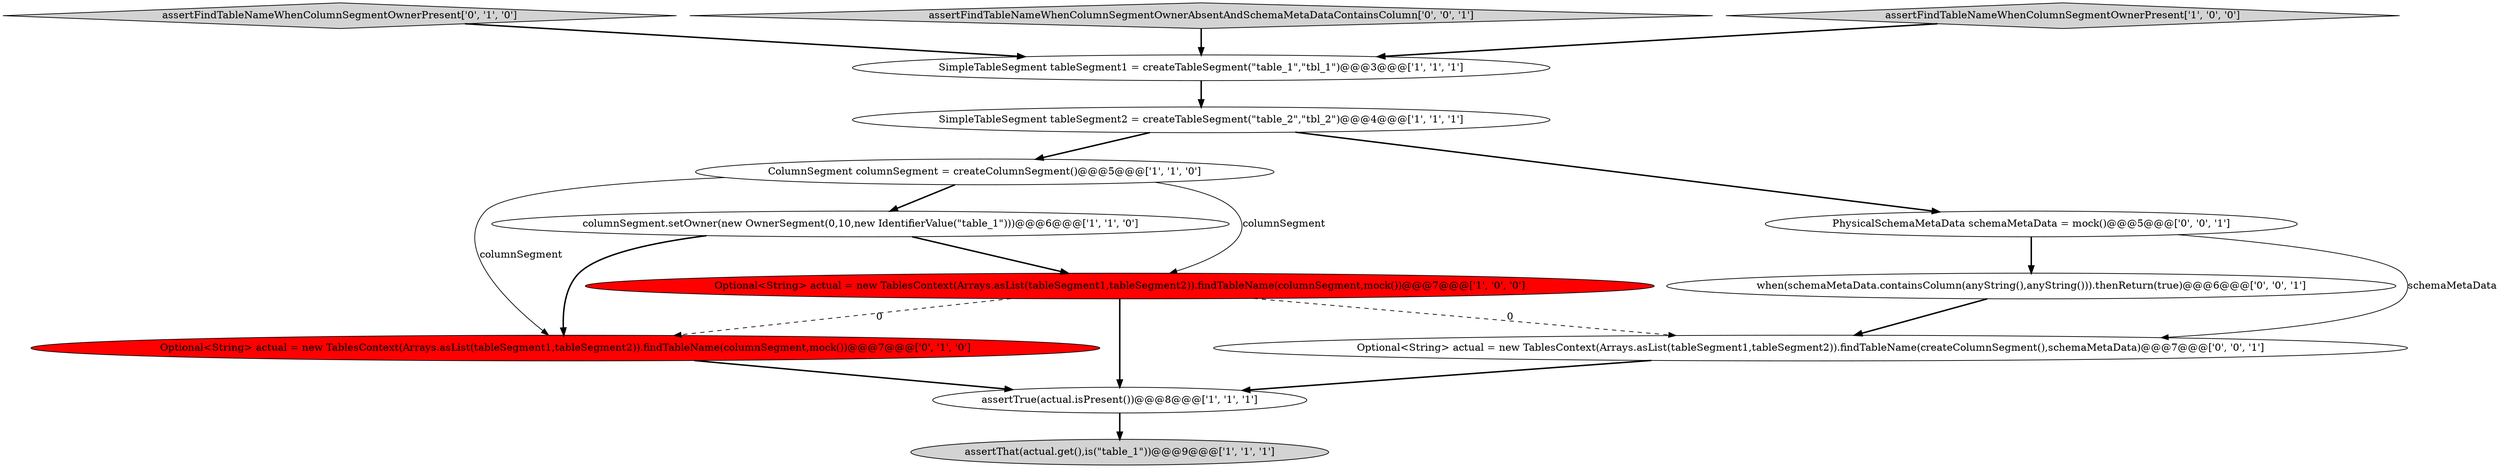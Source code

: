 digraph {
7 [style = filled, label = "SimpleTableSegment tableSegment1 = createTableSegment(\"table_1\",\"tbl_1\")@@@3@@@['1', '1', '1']", fillcolor = white, shape = ellipse image = "AAA0AAABBB1BBB"];
3 [style = filled, label = "ColumnSegment columnSegment = createColumnSegment()@@@5@@@['1', '1', '0']", fillcolor = white, shape = ellipse image = "AAA0AAABBB1BBB"];
1 [style = filled, label = "SimpleTableSegment tableSegment2 = createTableSegment(\"table_2\",\"tbl_2\")@@@4@@@['1', '1', '1']", fillcolor = white, shape = ellipse image = "AAA0AAABBB1BBB"];
9 [style = filled, label = "assertFindTableNameWhenColumnSegmentOwnerPresent['0', '1', '0']", fillcolor = lightgray, shape = diamond image = "AAA0AAABBB2BBB"];
6 [style = filled, label = "assertTrue(actual.isPresent())@@@8@@@['1', '1', '1']", fillcolor = white, shape = ellipse image = "AAA0AAABBB1BBB"];
0 [style = filled, label = "assertThat(actual.get(),is(\"table_1\"))@@@9@@@['1', '1', '1']", fillcolor = lightgray, shape = ellipse image = "AAA0AAABBB1BBB"];
8 [style = filled, label = "Optional<String> actual = new TablesContext(Arrays.asList(tableSegment1,tableSegment2)).findTableName(columnSegment,mock())@@@7@@@['0', '1', '0']", fillcolor = red, shape = ellipse image = "AAA1AAABBB2BBB"];
11 [style = filled, label = "when(schemaMetaData.containsColumn(anyString(),anyString())).thenReturn(true)@@@6@@@['0', '0', '1']", fillcolor = white, shape = ellipse image = "AAA0AAABBB3BBB"];
10 [style = filled, label = "Optional<String> actual = new TablesContext(Arrays.asList(tableSegment1,tableSegment2)).findTableName(createColumnSegment(),schemaMetaData)@@@7@@@['0', '0', '1']", fillcolor = white, shape = ellipse image = "AAA0AAABBB3BBB"];
13 [style = filled, label = "assertFindTableNameWhenColumnSegmentOwnerAbsentAndSchemaMetaDataContainsColumn['0', '0', '1']", fillcolor = lightgray, shape = diamond image = "AAA0AAABBB3BBB"];
2 [style = filled, label = "assertFindTableNameWhenColumnSegmentOwnerPresent['1', '0', '0']", fillcolor = lightgray, shape = diamond image = "AAA0AAABBB1BBB"];
12 [style = filled, label = "PhysicalSchemaMetaData schemaMetaData = mock()@@@5@@@['0', '0', '1']", fillcolor = white, shape = ellipse image = "AAA0AAABBB3BBB"];
4 [style = filled, label = "columnSegment.setOwner(new OwnerSegment(0,10,new IdentifierValue(\"table_1\")))@@@6@@@['1', '1', '0']", fillcolor = white, shape = ellipse image = "AAA0AAABBB1BBB"];
5 [style = filled, label = "Optional<String> actual = new TablesContext(Arrays.asList(tableSegment1,tableSegment2)).findTableName(columnSegment,mock())@@@7@@@['1', '0', '0']", fillcolor = red, shape = ellipse image = "AAA1AAABBB1BBB"];
1->3 [style = bold, label=""];
12->10 [style = solid, label="schemaMetaData"];
3->5 [style = solid, label="columnSegment"];
4->8 [style = bold, label=""];
5->8 [style = dashed, label="0"];
8->6 [style = bold, label=""];
6->0 [style = bold, label=""];
7->1 [style = bold, label=""];
2->7 [style = bold, label=""];
12->11 [style = bold, label=""];
5->6 [style = bold, label=""];
5->10 [style = dashed, label="0"];
9->7 [style = bold, label=""];
11->10 [style = bold, label=""];
4->5 [style = bold, label=""];
3->4 [style = bold, label=""];
10->6 [style = bold, label=""];
13->7 [style = bold, label=""];
3->8 [style = solid, label="columnSegment"];
1->12 [style = bold, label=""];
}
